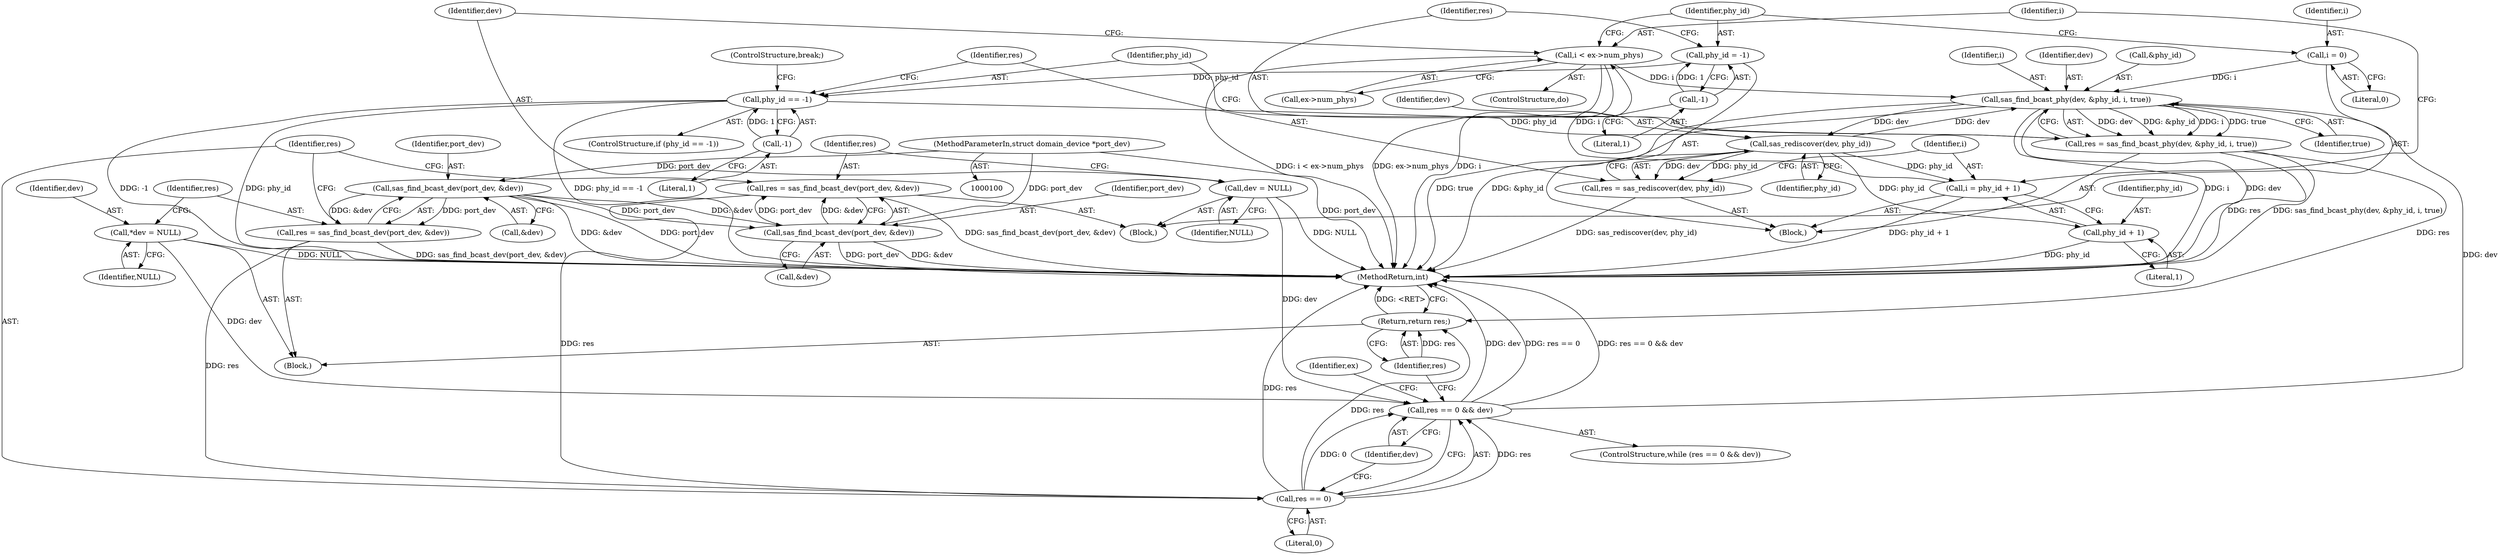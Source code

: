 digraph "1_linux_0558f33c06bb910e2879e355192227a8e8f0219d_7@pointer" {
"1000163" [label="(Call,i < ex->num_phys)"];
"1000158" [label="(Call,i = phy_id + 1)"];
"1000155" [label="(Call,sas_rediscover(dev, phy_id))"];
"1000141" [label="(Call,sas_find_bcast_phy(dev, &phy_id, i, true))"];
"1000115" [label="(Call,res == 0 && dev)"];
"1000116" [label="(Call,res == 0)"];
"1000171" [label="(Call,res = sas_find_bcast_dev(port_dev, &dev))"];
"1000173" [label="(Call,sas_find_bcast_dev(port_dev, &dev))"];
"1000110" [label="(Call,sas_find_bcast_dev(port_dev, &dev))"];
"1000101" [label="(MethodParameterIn,struct domain_device *port_dev)"];
"1000108" [label="(Call,res = sas_find_bcast_dev(port_dev, &dev))"];
"1000168" [label="(Call,dev = NULL)"];
"1000105" [label="(Call,*dev = NULL)"];
"1000129" [label="(Call,i = 0)"];
"1000163" [label="(Call,i < ex->num_phys)"];
"1000148" [label="(Call,phy_id == -1)"];
"1000135" [label="(Call,phy_id = -1)"];
"1000137" [label="(Call,-1)"];
"1000150" [label="(Call,-1)"];
"1000139" [label="(Call,res = sas_find_bcast_phy(dev, &phy_id, i, true))"];
"1000177" [label="(Return,return res;)"];
"1000153" [label="(Call,res = sas_rediscover(dev, phy_id))"];
"1000160" [label="(Call,phy_id + 1)"];
"1000145" [label="(Identifier,i)"];
"1000154" [label="(Identifier,res)"];
"1000149" [label="(Identifier,phy_id)"];
"1000177" [label="(Return,return res;)"];
"1000117" [label="(Identifier,res)"];
"1000146" [label="(Identifier,true)"];
"1000142" [label="(Identifier,dev)"];
"1000137" [label="(Call,-1)"];
"1000162" [label="(Literal,1)"];
"1000175" [label="(Call,&dev)"];
"1000161" [label="(Identifier,phy_id)"];
"1000130" [label="(Identifier,i)"];
"1000111" [label="(Identifier,port_dev)"];
"1000140" [label="(Identifier,res)"];
"1000148" [label="(Call,phy_id == -1)"];
"1000168" [label="(Call,dev = NULL)"];
"1000155" [label="(Call,sas_rediscover(dev, phy_id))"];
"1000153" [label="(Call,res = sas_rediscover(dev, phy_id))"];
"1000150" [label="(Call,-1)"];
"1000112" [label="(Call,&dev)"];
"1000107" [label="(Identifier,NULL)"];
"1000151" [label="(Literal,1)"];
"1000163" [label="(Call,i < ex->num_phys)"];
"1000105" [label="(Call,*dev = NULL)"];
"1000173" [label="(Call,sas_find_bcast_dev(port_dev, &dev))"];
"1000147" [label="(ControlStructure,if (phy_id == -1))"];
"1000108" [label="(Call,res = sas_find_bcast_dev(port_dev, &dev))"];
"1000179" [label="(MethodReturn,int)"];
"1000171" [label="(Call,res = sas_find_bcast_dev(port_dev, &dev))"];
"1000172" [label="(Identifier,res)"];
"1000158" [label="(Call,i = phy_id + 1)"];
"1000160" [label="(Call,phy_id + 1)"];
"1000101" [label="(MethodParameterIn,struct domain_device *port_dev)"];
"1000115" [label="(Call,res == 0 && dev)"];
"1000135" [label="(Call,phy_id = -1)"];
"1000139" [label="(Call,res = sas_find_bcast_phy(dev, &phy_id, i, true))"];
"1000169" [label="(Identifier,dev)"];
"1000114" [label="(ControlStructure,while (res == 0 && dev))"];
"1000170" [label="(Identifier,NULL)"];
"1000106" [label="(Identifier,dev)"];
"1000118" [label="(Literal,0)"];
"1000119" [label="(Identifier,dev)"];
"1000143" [label="(Call,&phy_id)"];
"1000136" [label="(Identifier,phy_id)"];
"1000165" [label="(Call,ex->num_phys)"];
"1000120" [label="(Block,)"];
"1000159" [label="(Identifier,i)"];
"1000174" [label="(Identifier,port_dev)"];
"1000131" [label="(Literal,0)"];
"1000133" [label="(ControlStructure,do)"];
"1000157" [label="(Identifier,phy_id)"];
"1000116" [label="(Call,res == 0)"];
"1000109" [label="(Identifier,res)"];
"1000178" [label="(Identifier,res)"];
"1000164" [label="(Identifier,i)"];
"1000141" [label="(Call,sas_find_bcast_phy(dev, &phy_id, i, true))"];
"1000152" [label="(ControlStructure,break;)"];
"1000102" [label="(Block,)"];
"1000134" [label="(Block,)"];
"1000156" [label="(Identifier,dev)"];
"1000138" [label="(Literal,1)"];
"1000123" [label="(Identifier,ex)"];
"1000129" [label="(Call,i = 0)"];
"1000110" [label="(Call,sas_find_bcast_dev(port_dev, &dev))"];
"1000163" -> "1000133"  [label="AST: "];
"1000163" -> "1000165"  [label="CFG: "];
"1000164" -> "1000163"  [label="AST: "];
"1000165" -> "1000163"  [label="AST: "];
"1000136" -> "1000163"  [label="CFG: "];
"1000169" -> "1000163"  [label="CFG: "];
"1000163" -> "1000179"  [label="DDG: i"];
"1000163" -> "1000179"  [label="DDG: i < ex->num_phys"];
"1000163" -> "1000179"  [label="DDG: ex->num_phys"];
"1000163" -> "1000141"  [label="DDG: i"];
"1000158" -> "1000163"  [label="DDG: i"];
"1000158" -> "1000134"  [label="AST: "];
"1000158" -> "1000160"  [label="CFG: "];
"1000159" -> "1000158"  [label="AST: "];
"1000160" -> "1000158"  [label="AST: "];
"1000164" -> "1000158"  [label="CFG: "];
"1000158" -> "1000179"  [label="DDG: phy_id + 1"];
"1000155" -> "1000158"  [label="DDG: phy_id"];
"1000155" -> "1000153"  [label="AST: "];
"1000155" -> "1000157"  [label="CFG: "];
"1000156" -> "1000155"  [label="AST: "];
"1000157" -> "1000155"  [label="AST: "];
"1000153" -> "1000155"  [label="CFG: "];
"1000155" -> "1000141"  [label="DDG: dev"];
"1000155" -> "1000153"  [label="DDG: dev"];
"1000155" -> "1000153"  [label="DDG: phy_id"];
"1000141" -> "1000155"  [label="DDG: dev"];
"1000148" -> "1000155"  [label="DDG: phy_id"];
"1000155" -> "1000160"  [label="DDG: phy_id"];
"1000141" -> "1000139"  [label="AST: "];
"1000141" -> "1000146"  [label="CFG: "];
"1000142" -> "1000141"  [label="AST: "];
"1000143" -> "1000141"  [label="AST: "];
"1000145" -> "1000141"  [label="AST: "];
"1000146" -> "1000141"  [label="AST: "];
"1000139" -> "1000141"  [label="CFG: "];
"1000141" -> "1000179"  [label="DDG: dev"];
"1000141" -> "1000179"  [label="DDG: &phy_id"];
"1000141" -> "1000179"  [label="DDG: i"];
"1000141" -> "1000179"  [label="DDG: true"];
"1000141" -> "1000139"  [label="DDG: dev"];
"1000141" -> "1000139"  [label="DDG: &phy_id"];
"1000141" -> "1000139"  [label="DDG: i"];
"1000141" -> "1000139"  [label="DDG: true"];
"1000115" -> "1000141"  [label="DDG: dev"];
"1000129" -> "1000141"  [label="DDG: i"];
"1000115" -> "1000114"  [label="AST: "];
"1000115" -> "1000116"  [label="CFG: "];
"1000115" -> "1000119"  [label="CFG: "];
"1000116" -> "1000115"  [label="AST: "];
"1000119" -> "1000115"  [label="AST: "];
"1000123" -> "1000115"  [label="CFG: "];
"1000178" -> "1000115"  [label="CFG: "];
"1000115" -> "1000179"  [label="DDG: res == 0 && dev"];
"1000115" -> "1000179"  [label="DDG: dev"];
"1000115" -> "1000179"  [label="DDG: res == 0"];
"1000116" -> "1000115"  [label="DDG: res"];
"1000116" -> "1000115"  [label="DDG: 0"];
"1000168" -> "1000115"  [label="DDG: dev"];
"1000105" -> "1000115"  [label="DDG: dev"];
"1000116" -> "1000118"  [label="CFG: "];
"1000117" -> "1000116"  [label="AST: "];
"1000118" -> "1000116"  [label="AST: "];
"1000119" -> "1000116"  [label="CFG: "];
"1000116" -> "1000179"  [label="DDG: res"];
"1000171" -> "1000116"  [label="DDG: res"];
"1000108" -> "1000116"  [label="DDG: res"];
"1000116" -> "1000177"  [label="DDG: res"];
"1000171" -> "1000120"  [label="AST: "];
"1000171" -> "1000173"  [label="CFG: "];
"1000172" -> "1000171"  [label="AST: "];
"1000173" -> "1000171"  [label="AST: "];
"1000117" -> "1000171"  [label="CFG: "];
"1000171" -> "1000179"  [label="DDG: sas_find_bcast_dev(port_dev, &dev)"];
"1000173" -> "1000171"  [label="DDG: port_dev"];
"1000173" -> "1000171"  [label="DDG: &dev"];
"1000173" -> "1000175"  [label="CFG: "];
"1000174" -> "1000173"  [label="AST: "];
"1000175" -> "1000173"  [label="AST: "];
"1000173" -> "1000179"  [label="DDG: port_dev"];
"1000173" -> "1000179"  [label="DDG: &dev"];
"1000110" -> "1000173"  [label="DDG: port_dev"];
"1000110" -> "1000173"  [label="DDG: &dev"];
"1000101" -> "1000173"  [label="DDG: port_dev"];
"1000110" -> "1000108"  [label="AST: "];
"1000110" -> "1000112"  [label="CFG: "];
"1000111" -> "1000110"  [label="AST: "];
"1000112" -> "1000110"  [label="AST: "];
"1000108" -> "1000110"  [label="CFG: "];
"1000110" -> "1000179"  [label="DDG: &dev"];
"1000110" -> "1000179"  [label="DDG: port_dev"];
"1000110" -> "1000108"  [label="DDG: port_dev"];
"1000110" -> "1000108"  [label="DDG: &dev"];
"1000101" -> "1000110"  [label="DDG: port_dev"];
"1000101" -> "1000100"  [label="AST: "];
"1000101" -> "1000179"  [label="DDG: port_dev"];
"1000108" -> "1000102"  [label="AST: "];
"1000109" -> "1000108"  [label="AST: "];
"1000117" -> "1000108"  [label="CFG: "];
"1000108" -> "1000179"  [label="DDG: sas_find_bcast_dev(port_dev, &dev)"];
"1000168" -> "1000120"  [label="AST: "];
"1000168" -> "1000170"  [label="CFG: "];
"1000169" -> "1000168"  [label="AST: "];
"1000170" -> "1000168"  [label="AST: "];
"1000172" -> "1000168"  [label="CFG: "];
"1000168" -> "1000179"  [label="DDG: NULL"];
"1000105" -> "1000102"  [label="AST: "];
"1000105" -> "1000107"  [label="CFG: "];
"1000106" -> "1000105"  [label="AST: "];
"1000107" -> "1000105"  [label="AST: "];
"1000109" -> "1000105"  [label="CFG: "];
"1000105" -> "1000179"  [label="DDG: NULL"];
"1000129" -> "1000120"  [label="AST: "];
"1000129" -> "1000131"  [label="CFG: "];
"1000130" -> "1000129"  [label="AST: "];
"1000131" -> "1000129"  [label="AST: "];
"1000136" -> "1000129"  [label="CFG: "];
"1000148" -> "1000147"  [label="AST: "];
"1000148" -> "1000150"  [label="CFG: "];
"1000149" -> "1000148"  [label="AST: "];
"1000150" -> "1000148"  [label="AST: "];
"1000152" -> "1000148"  [label="CFG: "];
"1000154" -> "1000148"  [label="CFG: "];
"1000148" -> "1000179"  [label="DDG: phy_id"];
"1000148" -> "1000179"  [label="DDG: phy_id == -1"];
"1000148" -> "1000179"  [label="DDG: -1"];
"1000135" -> "1000148"  [label="DDG: phy_id"];
"1000150" -> "1000148"  [label="DDG: 1"];
"1000135" -> "1000134"  [label="AST: "];
"1000135" -> "1000137"  [label="CFG: "];
"1000136" -> "1000135"  [label="AST: "];
"1000137" -> "1000135"  [label="AST: "];
"1000140" -> "1000135"  [label="CFG: "];
"1000137" -> "1000135"  [label="DDG: 1"];
"1000137" -> "1000138"  [label="CFG: "];
"1000138" -> "1000137"  [label="AST: "];
"1000150" -> "1000151"  [label="CFG: "];
"1000151" -> "1000150"  [label="AST: "];
"1000139" -> "1000134"  [label="AST: "];
"1000140" -> "1000139"  [label="AST: "];
"1000149" -> "1000139"  [label="CFG: "];
"1000139" -> "1000179"  [label="DDG: res"];
"1000139" -> "1000179"  [label="DDG: sas_find_bcast_phy(dev, &phy_id, i, true)"];
"1000139" -> "1000177"  [label="DDG: res"];
"1000177" -> "1000102"  [label="AST: "];
"1000177" -> "1000178"  [label="CFG: "];
"1000178" -> "1000177"  [label="AST: "];
"1000179" -> "1000177"  [label="CFG: "];
"1000177" -> "1000179"  [label="DDG: <RET>"];
"1000178" -> "1000177"  [label="DDG: res"];
"1000153" -> "1000134"  [label="AST: "];
"1000154" -> "1000153"  [label="AST: "];
"1000159" -> "1000153"  [label="CFG: "];
"1000153" -> "1000179"  [label="DDG: sas_rediscover(dev, phy_id)"];
"1000160" -> "1000162"  [label="CFG: "];
"1000161" -> "1000160"  [label="AST: "];
"1000162" -> "1000160"  [label="AST: "];
"1000160" -> "1000179"  [label="DDG: phy_id"];
}
